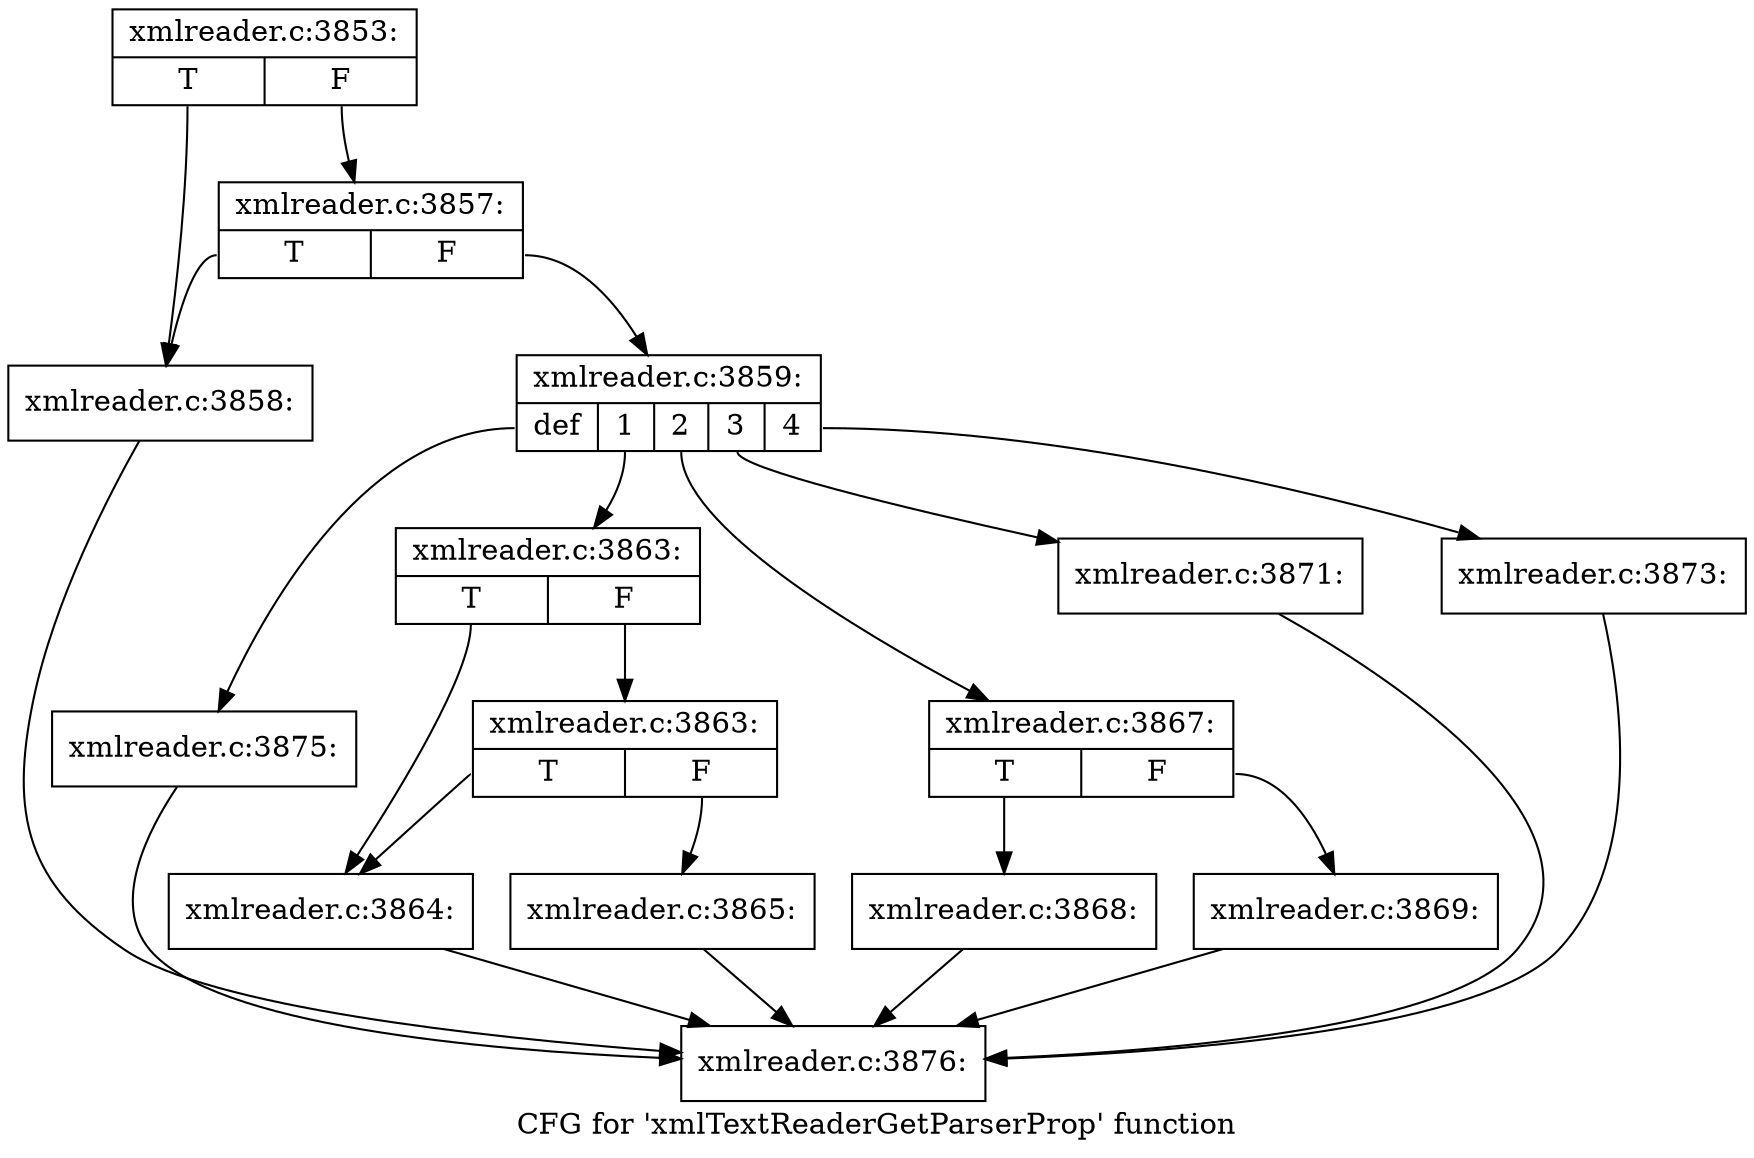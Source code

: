 digraph "CFG for 'xmlTextReaderGetParserProp' function" {
	label="CFG for 'xmlTextReaderGetParserProp' function";

	Node0x4751bd0 [shape=record,label="{xmlreader.c:3853:|{<s0>T|<s1>F}}"];
	Node0x4751bd0:s0 -> Node0x4757a80;
	Node0x4751bd0:s1 -> Node0x4757b20;
	Node0x4757b20 [shape=record,label="{xmlreader.c:3857:|{<s0>T|<s1>F}}"];
	Node0x4757b20:s0 -> Node0x4757a80;
	Node0x4757b20:s1 -> Node0x4757ad0;
	Node0x4757a80 [shape=record,label="{xmlreader.c:3858:}"];
	Node0x4757a80 -> Node0x4757280;
	Node0x4757ad0 [shape=record,label="{xmlreader.c:3859:|{<s0>def|<s1>1|<s2>2|<s3>3|<s4>4}}"];
	Node0x4757ad0:s0 -> Node0x47585a0;
	Node0x4757ad0:s1 -> Node0x47589c0;
	Node0x4757ad0:s2 -> Node0x4759570;
	Node0x4757ad0:s3 -> Node0x4759dc0;
	Node0x4757ad0:s4 -> Node0x475a110;
	Node0x47589c0 [shape=record,label="{xmlreader.c:3863:|{<s0>T|<s1>F}}"];
	Node0x47589c0:s0 -> Node0x4758ab0;
	Node0x47589c0:s1 -> Node0x4758b50;
	Node0x4758b50 [shape=record,label="{xmlreader.c:3863:|{<s0>T|<s1>F}}"];
	Node0x4758b50:s0 -> Node0x4758ab0;
	Node0x4758b50:s1 -> Node0x4758b00;
	Node0x4758ab0 [shape=record,label="{xmlreader.c:3864:}"];
	Node0x4758ab0 -> Node0x4757280;
	Node0x4758b00 [shape=record,label="{xmlreader.c:3865:}"];
	Node0x4758b00 -> Node0x4757280;
	Node0x4759570 [shape=record,label="{xmlreader.c:3867:|{<s0>T|<s1>F}}"];
	Node0x4759570:s0 -> Node0x4759660;
	Node0x4759570:s1 -> Node0x47596b0;
	Node0x4759660 [shape=record,label="{xmlreader.c:3868:}"];
	Node0x4759660 -> Node0x4757280;
	Node0x47596b0 [shape=record,label="{xmlreader.c:3869:}"];
	Node0x47596b0 -> Node0x4757280;
	Node0x4759dc0 [shape=record,label="{xmlreader.c:3871:}"];
	Node0x4759dc0 -> Node0x4757280;
	Node0x475a110 [shape=record,label="{xmlreader.c:3873:}"];
	Node0x475a110 -> Node0x4757280;
	Node0x47585a0 [shape=record,label="{xmlreader.c:3875:}"];
	Node0x47585a0 -> Node0x4757280;
	Node0x4757280 [shape=record,label="{xmlreader.c:3876:}"];
}
